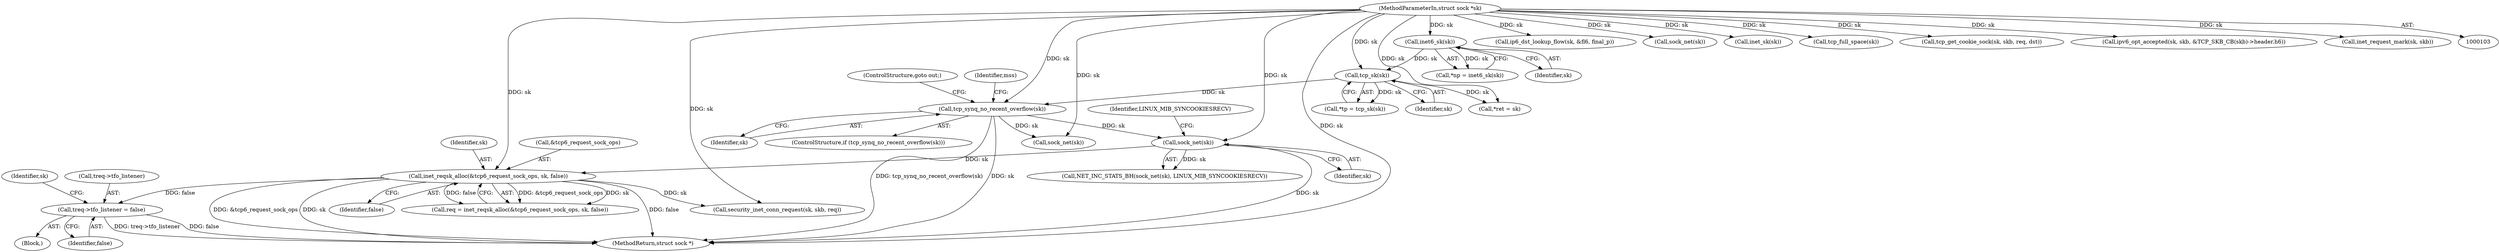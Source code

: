 digraph "0_linux_45f6fad84cc305103b28d73482b344d7f5b76f39_14@pointer" {
"1000220" [label="(Call,treq->tfo_listener = false)"];
"1000203" [label="(Call,inet_reqsk_alloc(&tcp6_request_sock_ops, sk, false))"];
"1000177" [label="(Call,sock_net(sk))"];
"1000156" [label="(Call,tcp_synq_no_recent_overflow(sk))"];
"1000104" [label="(MethodParameterIn,struct sock *sk)"];
"1000118" [label="(Call,tcp_sk(sk))"];
"1000113" [label="(Call,inet6_sk(sk))"];
"1000496" [label="(Call,ip6_dst_lookup_flow(sk, &fl6, final_p))"];
"1000116" [label="(Call,*tp = tcp_sk(sk))"];
"1000226" [label="(Call,security_inet_conn_request(sk, skb, req))"];
"1000542" [label="(Call,sock_net(sk))"];
"1000206" [label="(Identifier,sk)"];
"1000111" [label="(Call,*np = inet6_sk(sk))"];
"1000220" [label="(Call,treq->tfo_listener = false)"];
"1000106" [label="(Block,)"];
"1000204" [label="(Call,&tcp6_request_sock_ops)"];
"1000486" [label="(Call,inet_sk(sk))"];
"1000179" [label="(Identifier,LINUX_MIB_SYNCOOKIESRECV)"];
"1000509" [label="(Call,tcp_full_space(sk))"];
"1000221" [label="(Call,treq->tfo_listener)"];
"1000157" [label="(Identifier,sk)"];
"1000114" [label="(Identifier,sk)"];
"1000547" [label="(Call,tcp_get_cookie_sock(sk, skb, req, dst))"];
"1000560" [label="(MethodReturn,struct sock *)"];
"1000119" [label="(Identifier,sk)"];
"1000207" [label="(Identifier,false)"];
"1000178" [label="(Identifier,sk)"];
"1000118" [label="(Call,tcp_sk(sk))"];
"1000113" [label="(Call,inet6_sk(sk))"];
"1000135" [label="(Call,*ret = sk)"];
"1000176" [label="(Call,NET_INC_STATS_BH(sock_net(sk), LINUX_MIB_SYNCOOKIESRECV))"];
"1000156" [label="(Call,tcp_synq_no_recent_overflow(sk))"];
"1000227" [label="(Identifier,sk)"];
"1000269" [label="(Call,ipv6_opt_accepted(sk, skb, &TCP_SKB_CB(skb)->header.h6))"];
"1000224" [label="(Identifier,false)"];
"1000172" [label="(Call,sock_net(sk))"];
"1000158" [label="(ControlStructure,goto out;)"];
"1000201" [label="(Call,req = inet_reqsk_alloc(&tcp6_request_sock_ops, sk, false))"];
"1000203" [label="(Call,inet_reqsk_alloc(&tcp6_request_sock_ops, sk, false))"];
"1000177" [label="(Call,sock_net(sk))"];
"1000351" [label="(Call,inet_request_mark(sk, skb))"];
"1000155" [label="(ControlStructure,if (tcp_synq_no_recent_overflow(sk)))"];
"1000160" [label="(Identifier,mss)"];
"1000104" [label="(MethodParameterIn,struct sock *sk)"];
"1000220" -> "1000106"  [label="AST: "];
"1000220" -> "1000224"  [label="CFG: "];
"1000221" -> "1000220"  [label="AST: "];
"1000224" -> "1000220"  [label="AST: "];
"1000227" -> "1000220"  [label="CFG: "];
"1000220" -> "1000560"  [label="DDG: treq->tfo_listener"];
"1000220" -> "1000560"  [label="DDG: false"];
"1000203" -> "1000220"  [label="DDG: false"];
"1000203" -> "1000201"  [label="AST: "];
"1000203" -> "1000207"  [label="CFG: "];
"1000204" -> "1000203"  [label="AST: "];
"1000206" -> "1000203"  [label="AST: "];
"1000207" -> "1000203"  [label="AST: "];
"1000201" -> "1000203"  [label="CFG: "];
"1000203" -> "1000560"  [label="DDG: sk"];
"1000203" -> "1000560"  [label="DDG: false"];
"1000203" -> "1000560"  [label="DDG: &tcp6_request_sock_ops"];
"1000203" -> "1000201"  [label="DDG: &tcp6_request_sock_ops"];
"1000203" -> "1000201"  [label="DDG: sk"];
"1000203" -> "1000201"  [label="DDG: false"];
"1000177" -> "1000203"  [label="DDG: sk"];
"1000104" -> "1000203"  [label="DDG: sk"];
"1000203" -> "1000226"  [label="DDG: sk"];
"1000177" -> "1000176"  [label="AST: "];
"1000177" -> "1000178"  [label="CFG: "];
"1000178" -> "1000177"  [label="AST: "];
"1000179" -> "1000177"  [label="CFG: "];
"1000177" -> "1000560"  [label="DDG: sk"];
"1000177" -> "1000176"  [label="DDG: sk"];
"1000156" -> "1000177"  [label="DDG: sk"];
"1000104" -> "1000177"  [label="DDG: sk"];
"1000156" -> "1000155"  [label="AST: "];
"1000156" -> "1000157"  [label="CFG: "];
"1000157" -> "1000156"  [label="AST: "];
"1000158" -> "1000156"  [label="CFG: "];
"1000160" -> "1000156"  [label="CFG: "];
"1000156" -> "1000560"  [label="DDG: sk"];
"1000156" -> "1000560"  [label="DDG: tcp_synq_no_recent_overflow(sk)"];
"1000104" -> "1000156"  [label="DDG: sk"];
"1000118" -> "1000156"  [label="DDG: sk"];
"1000156" -> "1000172"  [label="DDG: sk"];
"1000104" -> "1000103"  [label="AST: "];
"1000104" -> "1000560"  [label="DDG: sk"];
"1000104" -> "1000113"  [label="DDG: sk"];
"1000104" -> "1000118"  [label="DDG: sk"];
"1000104" -> "1000135"  [label="DDG: sk"];
"1000104" -> "1000172"  [label="DDG: sk"];
"1000104" -> "1000226"  [label="DDG: sk"];
"1000104" -> "1000269"  [label="DDG: sk"];
"1000104" -> "1000351"  [label="DDG: sk"];
"1000104" -> "1000486"  [label="DDG: sk"];
"1000104" -> "1000496"  [label="DDG: sk"];
"1000104" -> "1000509"  [label="DDG: sk"];
"1000104" -> "1000542"  [label="DDG: sk"];
"1000104" -> "1000547"  [label="DDG: sk"];
"1000118" -> "1000116"  [label="AST: "];
"1000118" -> "1000119"  [label="CFG: "];
"1000119" -> "1000118"  [label="AST: "];
"1000116" -> "1000118"  [label="CFG: "];
"1000118" -> "1000116"  [label="DDG: sk"];
"1000113" -> "1000118"  [label="DDG: sk"];
"1000118" -> "1000135"  [label="DDG: sk"];
"1000113" -> "1000111"  [label="AST: "];
"1000113" -> "1000114"  [label="CFG: "];
"1000114" -> "1000113"  [label="AST: "];
"1000111" -> "1000113"  [label="CFG: "];
"1000113" -> "1000111"  [label="DDG: sk"];
}
